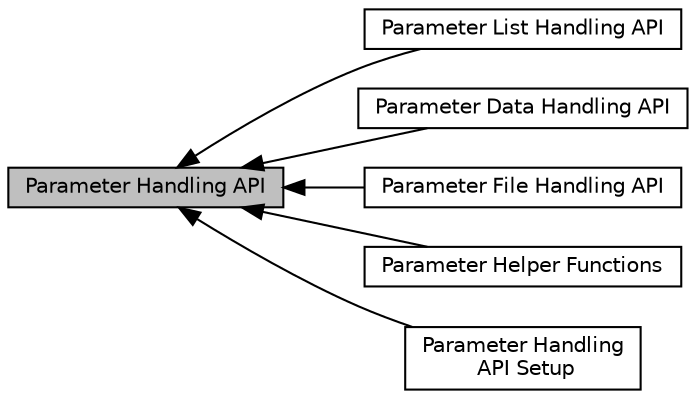 digraph "Parameter Handling API"
{
  edge [fontname="Helvetica",fontsize="10",labelfontname="Helvetica",labelfontsize="10"];
  node [fontname="Helvetica",fontsize="10",shape=record];
  rankdir=LR;
  Node4 [label="Parameter List Handling API",height=0.2,width=0.4,color="black", fillcolor="white", style="filled",URL="$group__paramslist.html",tooltip="Handling of multiple sections or subsections and the elements in parameter sets. "];
  Node0 [label="Parameter Handling API",height=0.2,width=0.4,color="black", fillcolor="grey75", style="filled", fontcolor="black"];
  Node3 [label="Parameter Data Handling API",height=0.2,width=0.4,color="black", fillcolor="white", style="filled",URL="$group__paramsdata.html",tooltip="Handling of data in parameter sets. "];
  Node2 [label="Parameter File Handling API",height=0.2,width=0.4,color="black", fillcolor="white", style="filled",URL="$group__paramsfile.html",tooltip="Create, read and write parameter files. "];
  Node5 [label="Parameter Helper Functions",height=0.2,width=0.4,color="black", fillcolor="white", style="filled",URL="$group__paramshelper.html",tooltip="Internal (not exported) helper functions, not part of the API. "];
  Node1 [label="Parameter Handling\l API Setup",height=0.2,width=0.4,color="black", fillcolor="white", style="filled",URL="$group__conf.html",tooltip="Initialize and shutdown the Parameter Handling API. "];
  Node0->Node1 [shape=plaintext, dir="back", style="solid"];
  Node0->Node2 [shape=plaintext, dir="back", style="solid"];
  Node0->Node3 [shape=plaintext, dir="back", style="solid"];
  Node0->Node4 [shape=plaintext, dir="back", style="solid"];
  Node0->Node5 [shape=plaintext, dir="back", style="solid"];
}

